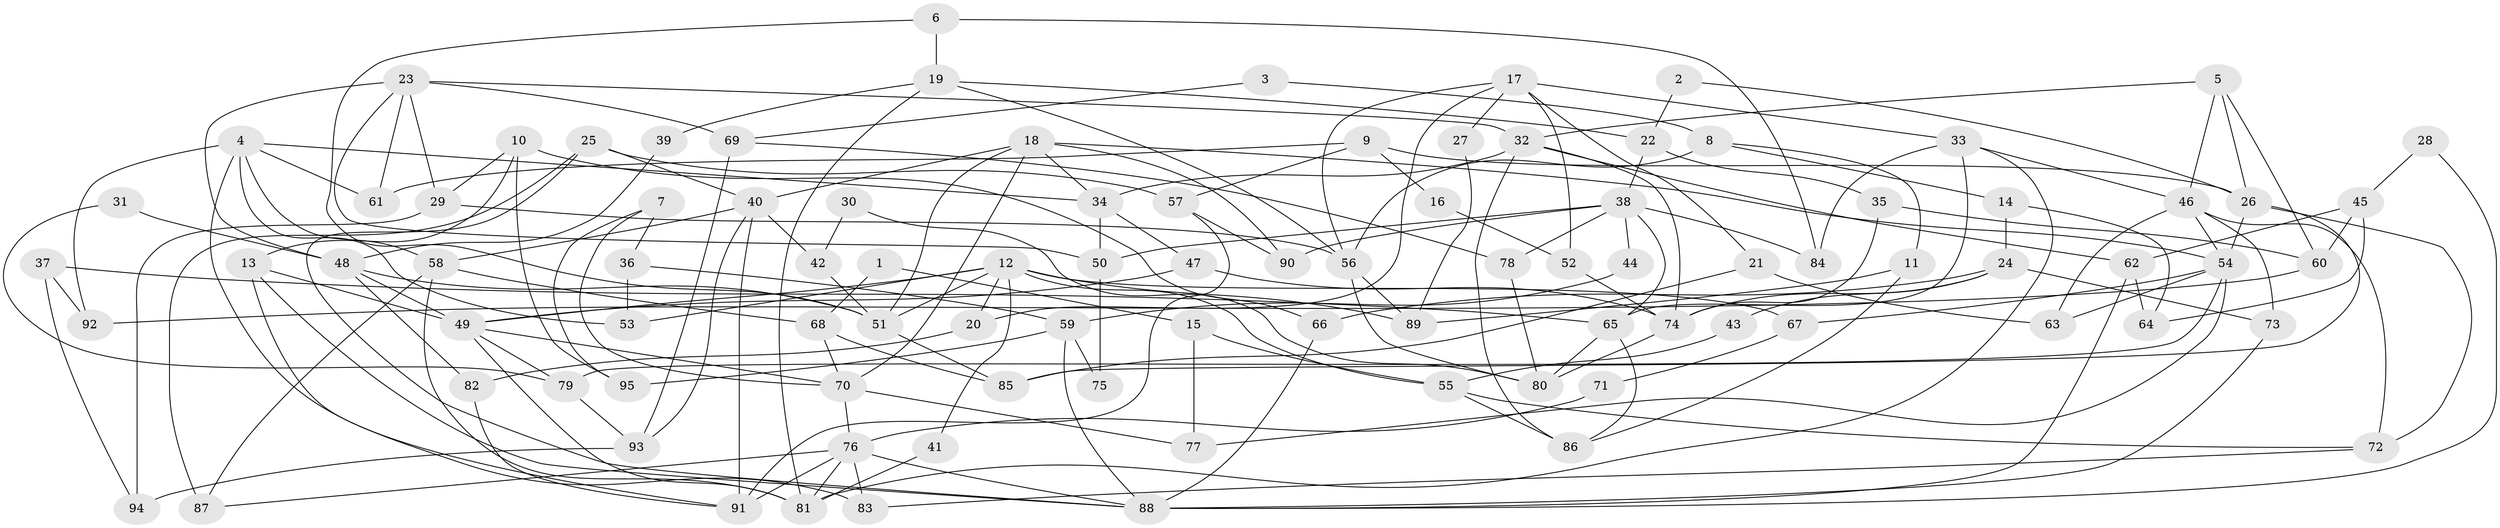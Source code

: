 // coarse degree distribution, {5: 0.15789473684210525, 15: 0.02631578947368421, 4: 0.07894736842105263, 6: 0.10526315789473684, 13: 0.05263157894736842, 11: 0.02631578947368421, 12: 0.02631578947368421, 3: 0.18421052631578946, 7: 0.05263157894736842, 14: 0.02631578947368421, 16: 0.02631578947368421, 8: 0.05263157894736842, 2: 0.13157894736842105, 9: 0.02631578947368421, 10: 0.02631578947368421}
// Generated by graph-tools (version 1.1) at 2025/18/03/04/25 18:18:55]
// undirected, 95 vertices, 190 edges
graph export_dot {
graph [start="1"]
  node [color=gray90,style=filled];
  1;
  2;
  3;
  4;
  5;
  6;
  7;
  8;
  9;
  10;
  11;
  12;
  13;
  14;
  15;
  16;
  17;
  18;
  19;
  20;
  21;
  22;
  23;
  24;
  25;
  26;
  27;
  28;
  29;
  30;
  31;
  32;
  33;
  34;
  35;
  36;
  37;
  38;
  39;
  40;
  41;
  42;
  43;
  44;
  45;
  46;
  47;
  48;
  49;
  50;
  51;
  52;
  53;
  54;
  55;
  56;
  57;
  58;
  59;
  60;
  61;
  62;
  63;
  64;
  65;
  66;
  67;
  68;
  69;
  70;
  71;
  72;
  73;
  74;
  75;
  76;
  77;
  78;
  79;
  80;
  81;
  82;
  83;
  84;
  85;
  86;
  87;
  88;
  89;
  90;
  91;
  92;
  93;
  94;
  95;
  1 -- 68;
  1 -- 15;
  2 -- 26;
  2 -- 22;
  3 -- 8;
  3 -- 69;
  4 -- 58;
  4 -- 34;
  4 -- 53;
  4 -- 61;
  4 -- 83;
  4 -- 92;
  5 -- 46;
  5 -- 32;
  5 -- 26;
  5 -- 60;
  6 -- 51;
  6 -- 84;
  6 -- 19;
  7 -- 70;
  7 -- 95;
  7 -- 36;
  8 -- 11;
  8 -- 56;
  8 -- 14;
  9 -- 57;
  9 -- 26;
  9 -- 16;
  9 -- 61;
  10 -- 13;
  10 -- 66;
  10 -- 29;
  10 -- 95;
  11 -- 89;
  11 -- 86;
  12 -- 49;
  12 -- 20;
  12 -- 41;
  12 -- 51;
  12 -- 53;
  12 -- 55;
  12 -- 67;
  12 -- 89;
  13 -- 91;
  13 -- 88;
  13 -- 49;
  14 -- 24;
  14 -- 64;
  15 -- 55;
  15 -- 77;
  16 -- 52;
  17 -- 33;
  17 -- 56;
  17 -- 20;
  17 -- 21;
  17 -- 27;
  17 -- 52;
  18 -- 51;
  18 -- 70;
  18 -- 34;
  18 -- 40;
  18 -- 54;
  18 -- 90;
  19 -- 81;
  19 -- 22;
  19 -- 39;
  19 -- 56;
  20 -- 82;
  21 -- 85;
  21 -- 63;
  22 -- 38;
  22 -- 35;
  23 -- 29;
  23 -- 61;
  23 -- 32;
  23 -- 48;
  23 -- 50;
  23 -- 69;
  24 -- 73;
  24 -- 74;
  24 -- 43;
  24 -- 66;
  25 -- 88;
  25 -- 40;
  25 -- 57;
  25 -- 87;
  26 -- 72;
  26 -- 54;
  26 -- 85;
  27 -- 89;
  28 -- 88;
  28 -- 45;
  29 -- 94;
  29 -- 56;
  30 -- 80;
  30 -- 42;
  31 -- 48;
  31 -- 79;
  32 -- 74;
  32 -- 34;
  32 -- 62;
  32 -- 86;
  33 -- 46;
  33 -- 65;
  33 -- 81;
  33 -- 84;
  34 -- 47;
  34 -- 50;
  35 -- 74;
  35 -- 60;
  36 -- 53;
  36 -- 59;
  37 -- 92;
  37 -- 65;
  37 -- 94;
  38 -- 50;
  38 -- 78;
  38 -- 44;
  38 -- 65;
  38 -- 84;
  38 -- 90;
  39 -- 48;
  40 -- 58;
  40 -- 42;
  40 -- 91;
  40 -- 93;
  41 -- 81;
  42 -- 51;
  43 -- 55;
  44 -- 59;
  45 -- 60;
  45 -- 64;
  45 -- 62;
  46 -- 63;
  46 -- 54;
  46 -- 72;
  46 -- 73;
  47 -- 49;
  47 -- 74;
  48 -- 49;
  48 -- 51;
  48 -- 82;
  49 -- 81;
  49 -- 70;
  49 -- 79;
  50 -- 75;
  51 -- 85;
  52 -- 74;
  54 -- 63;
  54 -- 67;
  54 -- 77;
  54 -- 79;
  55 -- 72;
  55 -- 86;
  56 -- 80;
  56 -- 89;
  57 -- 90;
  57 -- 91;
  58 -- 81;
  58 -- 68;
  58 -- 87;
  59 -- 88;
  59 -- 75;
  59 -- 95;
  60 -- 92;
  62 -- 64;
  62 -- 88;
  65 -- 86;
  65 -- 80;
  66 -- 88;
  67 -- 71;
  68 -- 85;
  68 -- 70;
  69 -- 93;
  69 -- 78;
  70 -- 76;
  70 -- 77;
  71 -- 76;
  72 -- 83;
  73 -- 88;
  74 -- 80;
  76 -- 87;
  76 -- 91;
  76 -- 81;
  76 -- 83;
  76 -- 88;
  78 -- 80;
  79 -- 93;
  82 -- 91;
  93 -- 94;
}
